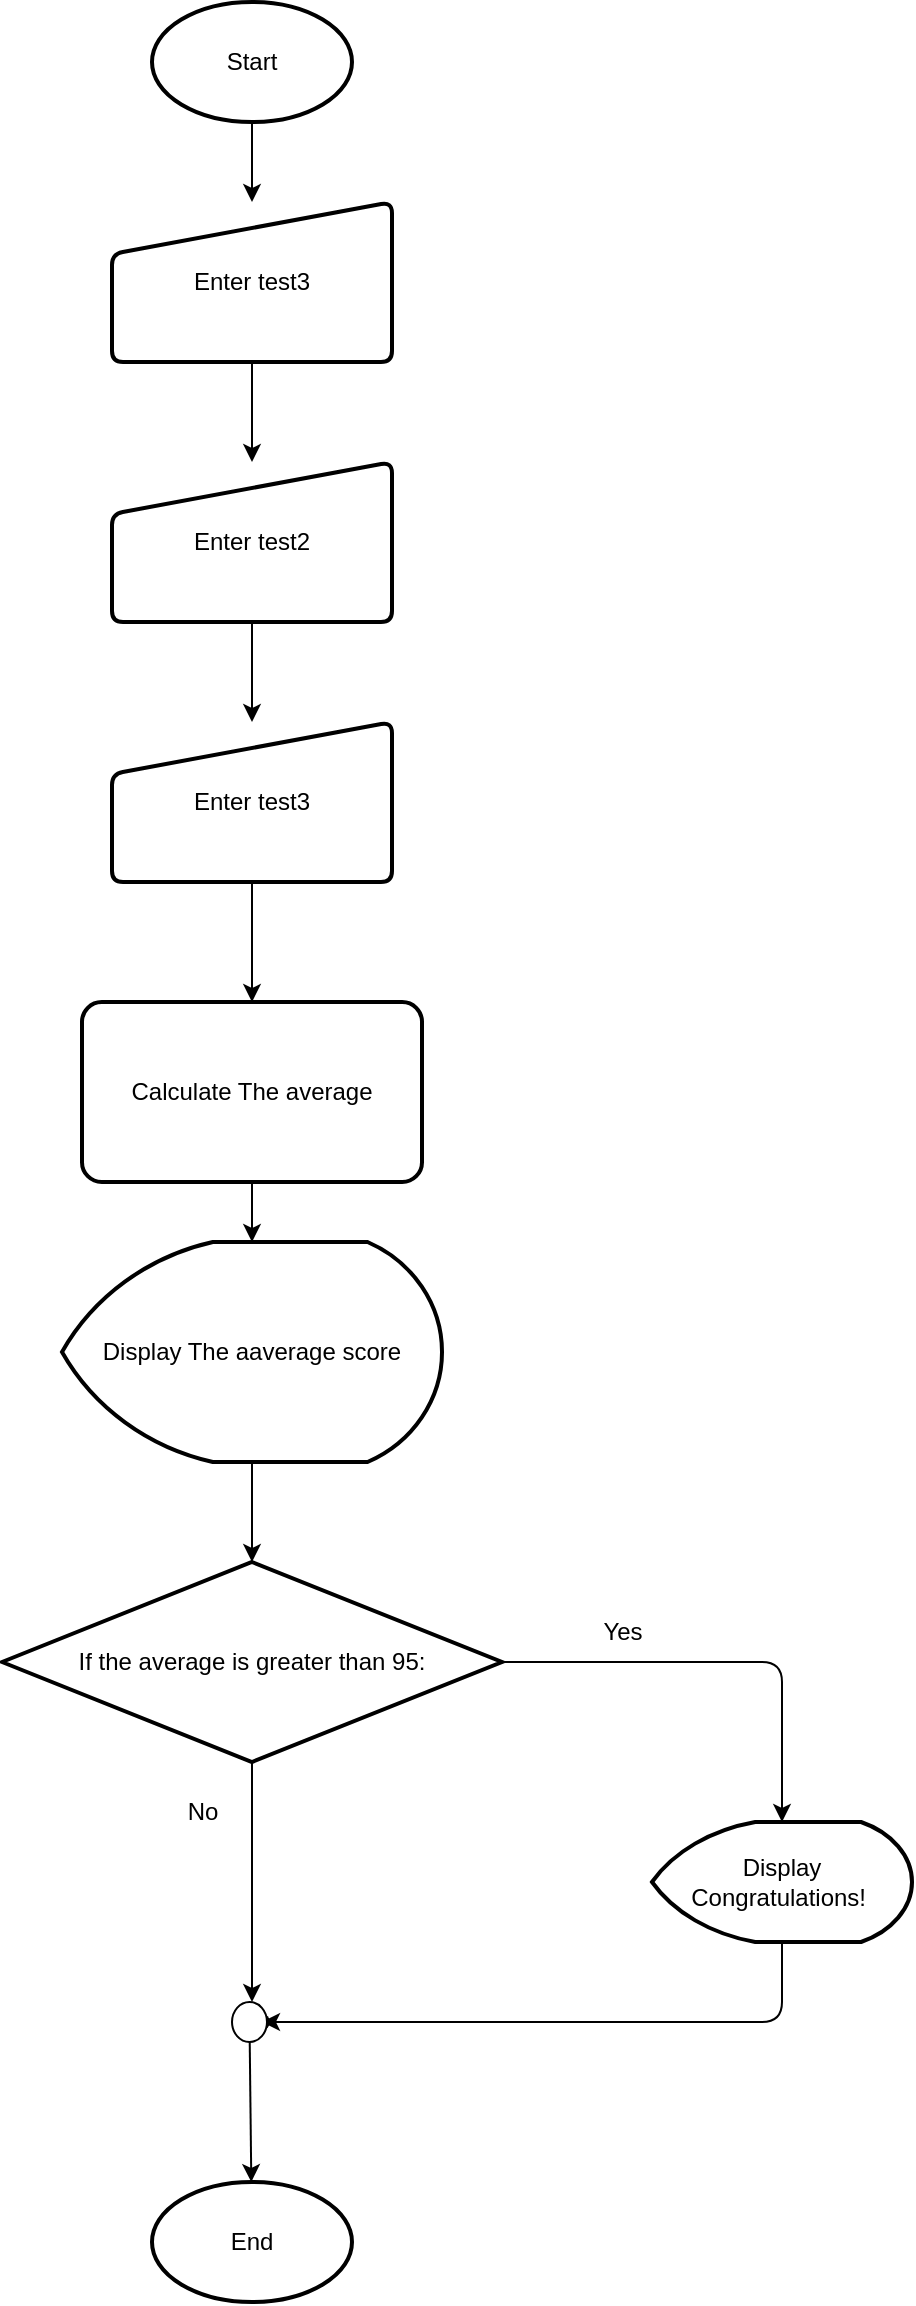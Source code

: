 <mxfile>
    <diagram id="HOaZQQkk0A2ZxPHOq53b" name="Page-1">
        <mxGraphModel dx="1626" dy="531" grid="1" gridSize="10" guides="1" tooltips="1" connect="1" arrows="1" fold="1" page="1" pageScale="1" pageWidth="850" pageHeight="1100" math="0" shadow="0">
            <root>
                <mxCell id="0"/>
                <mxCell id="1" parent="0"/>
                <mxCell id="6" value="" style="edgeStyle=none;html=1;" edge="1" parent="1" source="2" target="3">
                    <mxGeometry relative="1" as="geometry"/>
                </mxCell>
                <mxCell id="2" value="Start" style="strokeWidth=2;html=1;shape=mxgraph.flowchart.start_1;whiteSpace=wrap;" vertex="1" parent="1">
                    <mxGeometry x="340" y="50" width="100" height="60" as="geometry"/>
                </mxCell>
                <mxCell id="13" value="" style="edgeStyle=none;html=1;" edge="1" parent="1" source="3" target="9">
                    <mxGeometry relative="1" as="geometry"/>
                </mxCell>
                <mxCell id="3" value="Enter test3" style="html=1;strokeWidth=2;shape=manualInput;whiteSpace=wrap;rounded=1;size=26;arcSize=11;" vertex="1" parent="1">
                    <mxGeometry x="320" y="150" width="140" height="80" as="geometry"/>
                </mxCell>
                <mxCell id="12" value="" style="edgeStyle=none;html=1;" edge="1" parent="1" source="9" target="10">
                    <mxGeometry relative="1" as="geometry"/>
                </mxCell>
                <mxCell id="9" value="Enter test2" style="html=1;strokeWidth=2;shape=manualInput;whiteSpace=wrap;rounded=1;size=26;arcSize=11;" vertex="1" parent="1">
                    <mxGeometry x="320" y="280" width="140" height="80" as="geometry"/>
                </mxCell>
                <mxCell id="15" value="" style="edgeStyle=none;html=1;" edge="1" parent="1" source="10" target="14">
                    <mxGeometry relative="1" as="geometry"/>
                </mxCell>
                <mxCell id="10" value="Enter test3" style="html=1;strokeWidth=2;shape=manualInput;whiteSpace=wrap;rounded=1;size=26;arcSize=11;" vertex="1" parent="1">
                    <mxGeometry x="320" y="410" width="140" height="80" as="geometry"/>
                </mxCell>
                <mxCell id="17" value="" style="edgeStyle=none;html=1;" edge="1" parent="1" source="14" target="16">
                    <mxGeometry relative="1" as="geometry"/>
                </mxCell>
                <mxCell id="14" value="Calculate The average" style="rounded=1;whiteSpace=wrap;html=1;strokeWidth=2;arcSize=11;" vertex="1" parent="1">
                    <mxGeometry x="305" y="550" width="170" height="90" as="geometry"/>
                </mxCell>
                <mxCell id="19" value="" style="edgeStyle=none;html=1;" edge="1" parent="1" source="16" target="18">
                    <mxGeometry relative="1" as="geometry"/>
                </mxCell>
                <mxCell id="16" value="Display The aaverage score" style="strokeWidth=2;html=1;shape=mxgraph.flowchart.display;whiteSpace=wrap;" vertex="1" parent="1">
                    <mxGeometry x="295" y="670" width="190" height="110" as="geometry"/>
                </mxCell>
                <mxCell id="23" value="" style="edgeStyle=none;html=1;" edge="1" parent="1" source="18">
                    <mxGeometry relative="1" as="geometry">
                        <mxPoint x="390" y="1050" as="targetPoint"/>
                    </mxGeometry>
                </mxCell>
                <mxCell id="33" value="" style="edgeStyle=none;html=1;" edge="1" parent="1" source="18" target="30">
                    <mxGeometry relative="1" as="geometry">
                        <Array as="points">
                            <mxPoint x="655" y="880"/>
                        </Array>
                    </mxGeometry>
                </mxCell>
                <mxCell id="18" value="If the average is greater than 95:" style="rhombus;whiteSpace=wrap;html=1;strokeWidth=2;" vertex="1" parent="1">
                    <mxGeometry x="265" y="830" width="250" height="100" as="geometry"/>
                </mxCell>
                <mxCell id="27" value="Yes" style="text;html=1;align=center;verticalAlign=middle;resizable=0;points=[];autosize=1;strokeColor=none;fillColor=none;" vertex="1" parent="1">
                    <mxGeometry x="555" y="850" width="40" height="30" as="geometry"/>
                </mxCell>
                <mxCell id="28" value="No" style="text;html=1;align=center;verticalAlign=middle;resizable=0;points=[];autosize=1;strokeColor=none;fillColor=none;" vertex="1" parent="1">
                    <mxGeometry x="345" y="940" width="40" height="30" as="geometry"/>
                </mxCell>
                <mxCell id="29" value="End" style="strokeWidth=2;html=1;shape=mxgraph.flowchart.start_1;whiteSpace=wrap;" vertex="1" parent="1">
                    <mxGeometry x="340" y="1140" width="100" height="60" as="geometry"/>
                </mxCell>
                <mxCell id="sfAjgfTggl9wEQKEBb18-37" value="" style="edgeStyle=none;html=1;" edge="1" parent="1" source="30" target="sfAjgfTggl9wEQKEBb18-36">
                    <mxGeometry relative="1" as="geometry">
                        <Array as="points">
                            <mxPoint x="655" y="1060"/>
                        </Array>
                    </mxGeometry>
                </mxCell>
                <mxCell id="30" value="Display Congratulations!&amp;nbsp;" style="strokeWidth=2;html=1;shape=mxgraph.flowchart.display;whiteSpace=wrap;" vertex="1" parent="1">
                    <mxGeometry x="590" y="960" width="130" height="60" as="geometry"/>
                </mxCell>
                <mxCell id="sfAjgfTggl9wEQKEBb18-36" value="" style="shape=waypoint;sketch=0;size=6;pointerEvents=1;points=[];fillColor=default;resizable=0;rotatable=0;perimeter=centerPerimeter;snapToPoint=1;strokeWidth=2;" vertex="1" parent="1">
                    <mxGeometry x="385" y="1050" width="20" height="20" as="geometry"/>
                </mxCell>
                <mxCell id="sfAjgfTggl9wEQKEBb18-39" value="" style="edgeStyle=none;html=1;" edge="1" parent="1" source="sfAjgfTggl9wEQKEBb18-38" target="29">
                    <mxGeometry relative="1" as="geometry"/>
                </mxCell>
                <mxCell id="sfAjgfTggl9wEQKEBb18-38" value="" style="verticalLabelPosition=bottom;verticalAlign=top;html=1;shape=mxgraph.flowchart.on-page_reference;" vertex="1" parent="1">
                    <mxGeometry x="380" y="1050" width="17.5" height="20" as="geometry"/>
                </mxCell>
            </root>
        </mxGraphModel>
    </diagram>
</mxfile>